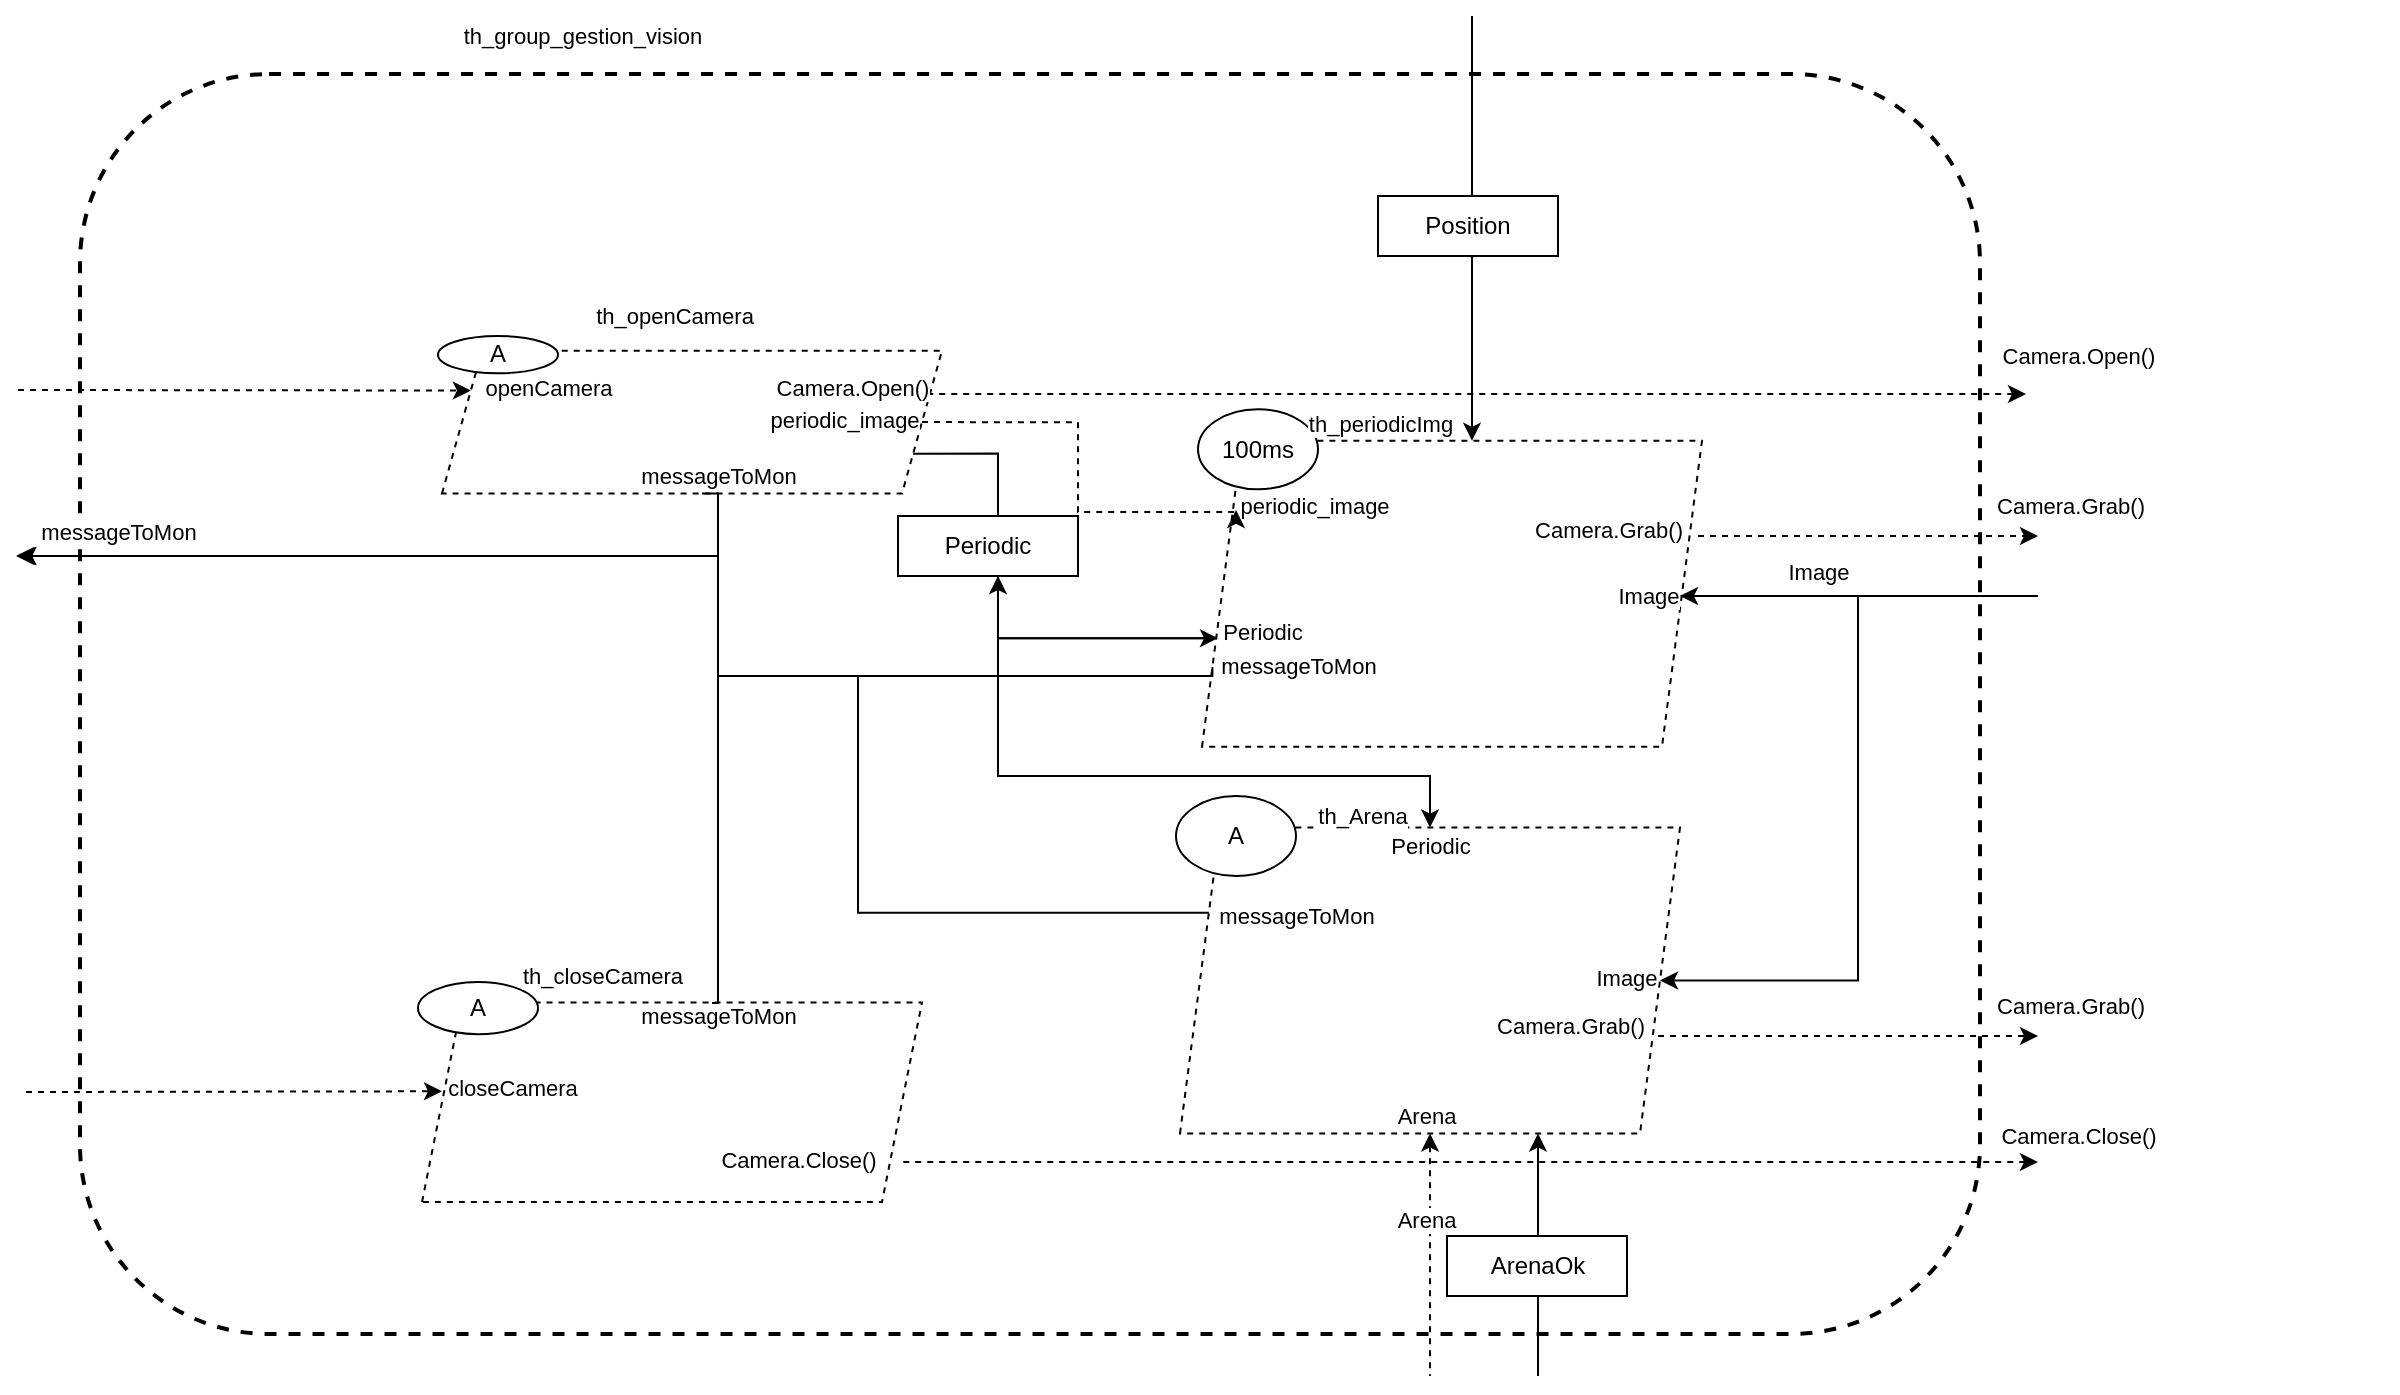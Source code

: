 <mxfile version="16.6.1" type="github">
  <diagram id="WlLERivJvHOrQGwCGo-z" name="Page-1">
    <mxGraphModel dx="1422" dy="772" grid="1" gridSize="10" guides="1" tooltips="1" connect="1" arrows="1" fold="1" page="1" pageScale="1" pageWidth="827" pageHeight="1169" math="0" shadow="0">
      <root>
        <mxCell id="0" />
        <mxCell id="1" parent="0" />
        <mxCell id="-C2Bd3RJ06ezDWMRbkp3-63" value="" style="rounded=1;whiteSpace=wrap;html=1;dashed=1;strokeWidth=2;fillColor=none;" parent="1" vertex="1">
          <mxGeometry x="441" y="289" width="950" height="630" as="geometry" />
        </mxCell>
        <mxCell id="-C2Bd3RJ06ezDWMRbkp3-73" value="" style="group" parent="1" vertex="1" connectable="0">
          <mxGeometry x="620" y="420" width="252" height="78.75" as="geometry" />
        </mxCell>
        <mxCell id="-C2Bd3RJ06ezDWMRbkp3-7" value="" style="shape=parallelogram;perimeter=parallelogramPerimeter;whiteSpace=wrap;html=1;fixedSize=1;dashed=1;" parent="-C2Bd3RJ06ezDWMRbkp3-73" vertex="1">
          <mxGeometry x="2" y="7.35" width="250" height="71.4" as="geometry" />
        </mxCell>
        <mxCell id="-C2Bd3RJ06ezDWMRbkp3-36" value="A" style="ellipse;whiteSpace=wrap;html=1;" parent="-C2Bd3RJ06ezDWMRbkp3-73" vertex="1">
          <mxGeometry width="60" height="18.667" as="geometry" />
        </mxCell>
        <mxCell id="-C2Bd3RJ06ezDWMRbkp3-29" value="openCamera" style="edgeLabel;html=1;align=center;verticalAlign=middle;resizable=0;points=[];" parent="-C2Bd3RJ06ezDWMRbkp3-73" vertex="1" connectable="0">
          <mxGeometry x="60.0" y="18.67" as="geometry">
            <mxPoint x="-5" y="7" as="offset" />
          </mxGeometry>
        </mxCell>
        <mxCell id="-C2Bd3RJ06ezDWMRbkp3-101" value="messageToMon" style="edgeLabel;html=1;align=center;verticalAlign=middle;resizable=0;points=[];" parent="-C2Bd3RJ06ezDWMRbkp3-73" vertex="1" connectable="0">
          <mxGeometry x="140" y="70.0" as="geometry" />
        </mxCell>
        <mxCell id="-C2Bd3RJ06ezDWMRbkp3-72" value="" style="group" parent="1" vertex="1" connectable="0">
          <mxGeometry x="989" y="650" width="360.997" height="168.75" as="geometry" />
        </mxCell>
        <mxCell id="-C2Bd3RJ06ezDWMRbkp3-68" value="" style="shape=parallelogram;perimeter=parallelogramPerimeter;whiteSpace=wrap;html=1;fixedSize=1;dashed=1;" parent="-C2Bd3RJ06ezDWMRbkp3-72" vertex="1">
          <mxGeometry x="2" y="15.75" width="250" height="153" as="geometry" />
        </mxCell>
        <mxCell id="-C2Bd3RJ06ezDWMRbkp3-69" value="A" style="ellipse;whiteSpace=wrap;html=1;" parent="-C2Bd3RJ06ezDWMRbkp3-72" vertex="1">
          <mxGeometry width="60" height="40" as="geometry" />
        </mxCell>
        <mxCell id="-C2Bd3RJ06ezDWMRbkp3-100" value="messageToMon" style="edgeLabel;html=1;align=center;verticalAlign=middle;resizable=0;points=[];" parent="-C2Bd3RJ06ezDWMRbkp3-72" vertex="1" connectable="0">
          <mxGeometry x="60" y="60.0" as="geometry" />
        </mxCell>
        <mxCell id="-C2Bd3RJ06ezDWMRbkp3-105" value="Camera.Grab()" style="edgeLabel;html=1;align=center;verticalAlign=middle;resizable=0;points=[];" parent="-C2Bd3RJ06ezDWMRbkp3-72" vertex="1" connectable="0">
          <mxGeometry x="360.997" y="160" as="geometry">
            <mxPoint x="-164" y="-45" as="offset" />
          </mxGeometry>
        </mxCell>
        <mxCell id="-C2Bd3RJ06ezDWMRbkp3-108" value="Periodic" style="edgeLabel;html=1;align=center;verticalAlign=middle;resizable=0;points=[];" parent="-C2Bd3RJ06ezDWMRbkp3-72" vertex="1" connectable="0">
          <mxGeometry x="290.997" y="70" as="geometry">
            <mxPoint x="-164" y="-45" as="offset" />
          </mxGeometry>
        </mxCell>
        <mxCell id="-C2Bd3RJ06ezDWMRbkp3-117" value="th_Arena" style="edgeLabel;html=1;align=center;verticalAlign=middle;resizable=0;points=[];" parent="-C2Bd3RJ06ezDWMRbkp3-72" vertex="1" connectable="0">
          <mxGeometry x="101.0" y="10" as="geometry">
            <mxPoint x="-8" as="offset" />
          </mxGeometry>
        </mxCell>
        <mxCell id="-C2Bd3RJ06ezDWMRbkp3-71" value="" style="group" parent="1" vertex="1" connectable="0">
          <mxGeometry x="1000" y="456.63" width="252" height="168.75" as="geometry" />
        </mxCell>
        <mxCell id="-C2Bd3RJ06ezDWMRbkp3-66" value="" style="shape=parallelogram;perimeter=parallelogramPerimeter;whiteSpace=wrap;html=1;fixedSize=1;dashed=1;" parent="-C2Bd3RJ06ezDWMRbkp3-71" vertex="1">
          <mxGeometry x="2" y="15.75" width="250" height="153" as="geometry" />
        </mxCell>
        <mxCell id="-C2Bd3RJ06ezDWMRbkp3-67" value="100ms" style="ellipse;whiteSpace=wrap;html=1;" parent="-C2Bd3RJ06ezDWMRbkp3-71" vertex="1">
          <mxGeometry width="60" height="40" as="geometry" />
        </mxCell>
        <mxCell id="-C2Bd3RJ06ezDWMRbkp3-86" value="periodic_image" style="edgeLabel;html=1;align=center;verticalAlign=middle;resizable=0;points=[];" parent="-C2Bd3RJ06ezDWMRbkp3-71" vertex="1" connectable="0">
          <mxGeometry x="57.999" y="48.368" as="geometry" />
        </mxCell>
        <mxCell id="-C2Bd3RJ06ezDWMRbkp3-39" value="Camera.Grab()" style="edgeLabel;html=1;align=center;verticalAlign=middle;resizable=0;points=[];" parent="-C2Bd3RJ06ezDWMRbkp3-71" vertex="1" connectable="0">
          <mxGeometry x="204.997" y="60.37" as="geometry" />
        </mxCell>
        <mxCell id="-C2Bd3RJ06ezDWMRbkp3-99" value="messageToMon" style="edgeLabel;html=1;align=center;verticalAlign=middle;resizable=0;points=[];" parent="-C2Bd3RJ06ezDWMRbkp3-71" vertex="1" connectable="0">
          <mxGeometry x="50" y="128.37" as="geometry" />
        </mxCell>
        <mxCell id="-C2Bd3RJ06ezDWMRbkp3-109" value="Periodic" style="edgeLabel;html=1;align=center;verticalAlign=middle;resizable=0;points=[];" parent="-C2Bd3RJ06ezDWMRbkp3-71" vertex="1" connectable="0">
          <mxGeometry x="195.997" y="156.37" as="geometry">
            <mxPoint x="-164" y="-45" as="offset" />
          </mxGeometry>
        </mxCell>
        <mxCell id="-C2Bd3RJ06ezDWMRbkp3-119" value="th_periodicImg" style="edgeLabel;html=1;align=center;verticalAlign=middle;resizable=0;points=[];" parent="-C2Bd3RJ06ezDWMRbkp3-71" vertex="1" connectable="0">
          <mxGeometry x="103.0" y="6.75" as="geometry">
            <mxPoint x="-12" as="offset" />
          </mxGeometry>
        </mxCell>
        <mxCell id="-C2Bd3RJ06ezDWMRbkp3-70" value="" style="group" parent="1" vertex="1" connectable="0">
          <mxGeometry x="610" y="560" width="252" height="200.0" as="geometry" />
        </mxCell>
        <mxCell id="-C2Bd3RJ06ezDWMRbkp3-64" value="" style="shape=parallelogram;perimeter=parallelogramPerimeter;whiteSpace=wrap;html=1;fixedSize=1;dashed=1;" parent="-C2Bd3RJ06ezDWMRbkp3-70" vertex="1">
          <mxGeometry x="2" y="193.267" width="250" height="99.733" as="geometry" />
        </mxCell>
        <mxCell id="-C2Bd3RJ06ezDWMRbkp3-65" value="A" style="ellipse;whiteSpace=wrap;html=1;" parent="-C2Bd3RJ06ezDWMRbkp3-70" vertex="1">
          <mxGeometry y="183" width="60" height="26.074" as="geometry" />
        </mxCell>
        <mxCell id="-C2Bd3RJ06ezDWMRbkp3-58" value="closeCamera" style="edgeLabel;html=1;align=center;verticalAlign=middle;resizable=0;points=[];" parent="-C2Bd3RJ06ezDWMRbkp3-70" vertex="1" connectable="0">
          <mxGeometry x="52.0" y="228.63" as="geometry">
            <mxPoint x="-5" y="7" as="offset" />
          </mxGeometry>
        </mxCell>
        <mxCell id="-C2Bd3RJ06ezDWMRbkp3-18" style="rounded=0;orthogonalLoop=1;jettySize=auto;html=1;startArrow=classic;startFill=1;endArrow=none;endFill=0;strokeColor=#000000;strokeWidth=1;dashed=1;" parent="-C2Bd3RJ06ezDWMRbkp3-70" edge="1">
          <mxGeometry relative="1" as="geometry">
            <mxPoint x="240" y="273" as="targetPoint" />
            <mxPoint x="810" y="273" as="sourcePoint" />
          </mxGeometry>
        </mxCell>
        <mxCell id="-C2Bd3RJ06ezDWMRbkp3-19" value="Camera.Close()" style="edgeLabel;html=1;align=center;verticalAlign=middle;resizable=0;points=[];" parent="-C2Bd3RJ06ezDWMRbkp3-18" vertex="1" connectable="0">
          <mxGeometry x="0.569" y="-4" relative="1" as="geometry">
            <mxPoint x="-173" y="3" as="offset" />
          </mxGeometry>
        </mxCell>
        <mxCell id="-C2Bd3RJ06ezDWMRbkp3-102" value="messageToMon" style="edgeLabel;html=1;align=center;verticalAlign=middle;resizable=0;points=[];" parent="-C2Bd3RJ06ezDWMRbkp3-70" vertex="1" connectable="0">
          <mxGeometry x="150" y="200.0" as="geometry" />
        </mxCell>
        <mxCell id="-C2Bd3RJ06ezDWMRbkp3-116" value="th_closeCamera" style="edgeLabel;html=1;align=center;verticalAlign=middle;resizable=0;points=[];" parent="-C2Bd3RJ06ezDWMRbkp3-70" vertex="1" connectable="0">
          <mxGeometry x="100.0" y="180" as="geometry">
            <mxPoint x="-8" as="offset" />
          </mxGeometry>
        </mxCell>
        <mxCell id="-C2Bd3RJ06ezDWMRbkp3-2" style="edgeStyle=orthogonalEdgeStyle;rounded=0;orthogonalLoop=1;jettySize=auto;html=1;strokeColor=default;dashed=1;" parent="1" edge="1">
          <mxGeometry relative="1" as="geometry">
            <mxPoint x="1420" y="520" as="targetPoint" />
            <Array as="points">
              <mxPoint x="1290.67" y="520" />
              <mxPoint x="1290.67" y="520" />
            </Array>
            <mxPoint x="1249.996" y="520" as="sourcePoint" />
          </mxGeometry>
        </mxCell>
        <mxCell id="-C2Bd3RJ06ezDWMRbkp3-16" style="rounded=0;orthogonalLoop=1;jettySize=auto;html=1;startArrow=classic;startFill=1;endArrow=none;endFill=0;strokeColor=#000000;strokeWidth=1;dashed=1;" parent="1" edge="1">
          <mxGeometry relative="1" as="geometry">
            <mxPoint x="864" y="449" as="targetPoint" />
            <mxPoint x="1414" y="449" as="sourcePoint" />
          </mxGeometry>
        </mxCell>
        <mxCell id="-C2Bd3RJ06ezDWMRbkp3-17" value="Camera.Open()" style="edgeLabel;html=1;align=center;verticalAlign=middle;resizable=0;points=[];" parent="-C2Bd3RJ06ezDWMRbkp3-16" vertex="1" connectable="0">
          <mxGeometry x="0.569" y="-4" relative="1" as="geometry">
            <mxPoint x="-156" y="1" as="offset" />
          </mxGeometry>
        </mxCell>
        <mxCell id="-C2Bd3RJ06ezDWMRbkp3-21" style="rounded=0;orthogonalLoop=1;jettySize=auto;html=1;entryX=0;entryY=0.25;entryDx=0;entryDy=0;dashed=1;strokeColor=default;" parent="1" target="-C2Bd3RJ06ezDWMRbkp3-7" edge="1">
          <mxGeometry relative="1" as="geometry">
            <mxPoint x="410" y="447" as="sourcePoint" />
          </mxGeometry>
        </mxCell>
        <mxCell id="-C2Bd3RJ06ezDWMRbkp3-26" value="th_group_gestion_vision" style="edgeLabel;html=1;align=center;verticalAlign=middle;resizable=0;points=[];" parent="1" vertex="1" connectable="0">
          <mxGeometry x="700.0" y="270" as="geometry">
            <mxPoint x="-8" as="offset" />
          </mxGeometry>
        </mxCell>
        <mxCell id="-C2Bd3RJ06ezDWMRbkp3-40" value="Camera.Grab()" style="edgeLabel;html=1;align=center;verticalAlign=middle;resizable=0;points=[];" parent="1" vertex="1" connectable="0">
          <mxGeometry x="1599.997" y="550" as="geometry">
            <mxPoint x="-164" y="-45" as="offset" />
          </mxGeometry>
        </mxCell>
        <mxCell id="-C2Bd3RJ06ezDWMRbkp3-47" style="edgeStyle=orthogonalEdgeStyle;rounded=0;orthogonalLoop=1;jettySize=auto;html=1;strokeColor=default;strokeWidth=1;startArrow=classic;startFill=1;endArrow=none;endFill=0;" parent="1" edge="1">
          <mxGeometry relative="1" as="geometry">
            <mxPoint x="1420" y="550" as="targetPoint" />
            <Array as="points">
              <mxPoint x="1370" y="550" />
            </Array>
            <mxPoint x="1241" y="550" as="sourcePoint" />
          </mxGeometry>
        </mxCell>
        <mxCell id="-C2Bd3RJ06ezDWMRbkp3-48" value="Image" style="edgeLabel;html=1;align=center;verticalAlign=middle;resizable=0;points=[];" parent="-C2Bd3RJ06ezDWMRbkp3-47" vertex="1" connectable="0">
          <mxGeometry x="-0.33" y="-1" relative="1" as="geometry">
            <mxPoint x="9" y="-13" as="offset" />
          </mxGeometry>
        </mxCell>
        <mxCell id="-C2Bd3RJ06ezDWMRbkp3-51" value="Image" style="edgeLabel;html=1;align=center;verticalAlign=middle;resizable=0;points=[];" parent="-C2Bd3RJ06ezDWMRbkp3-47" vertex="1" connectable="0">
          <mxGeometry x="-0.673" y="-2" relative="1" as="geometry">
            <mxPoint x="-46" y="-2" as="offset" />
          </mxGeometry>
        </mxCell>
        <mxCell id="-C2Bd3RJ06ezDWMRbkp3-57" style="rounded=0;orthogonalLoop=1;jettySize=auto;html=1;dashed=1;strokeColor=default;entryX=0.04;entryY=0.445;entryDx=0;entryDy=0;entryPerimeter=0;" parent="1" target="-C2Bd3RJ06ezDWMRbkp3-64" edge="1">
          <mxGeometry relative="1" as="geometry">
            <mxPoint x="414" y="798" as="sourcePoint" />
            <mxPoint x="624" y="826.88" as="targetPoint" />
            <Array as="points" />
          </mxGeometry>
        </mxCell>
        <mxCell id="-C2Bd3RJ06ezDWMRbkp3-77" style="rounded=0;orthogonalLoop=1;jettySize=auto;html=1;startArrow=none;startFill=0;endArrow=classic;endFill=1;strokeColor=#000000;strokeWidth=1;exitX=0.58;exitY=0.002;exitDx=0;exitDy=0;edgeStyle=orthogonalEdgeStyle;exitPerimeter=0;" parent="1" source="-C2Bd3RJ06ezDWMRbkp3-64" edge="1">
          <mxGeometry relative="1" as="geometry">
            <mxPoint x="410" y="530" as="targetPoint" />
            <mxPoint x="720" y="728.749" as="sourcePoint" />
            <Array as="points">
              <mxPoint x="760" y="754" />
              <mxPoint x="760" y="530" />
            </Array>
          </mxGeometry>
        </mxCell>
        <mxCell id="-C2Bd3RJ06ezDWMRbkp3-78" value="messageToMon" style="edgeLabel;html=1;align=center;verticalAlign=middle;resizable=0;points=[];" parent="-C2Bd3RJ06ezDWMRbkp3-77" vertex="1" connectable="0">
          <mxGeometry x="-0.382" relative="1" as="geometry">
            <mxPoint x="-300" y="-61" as="offset" />
          </mxGeometry>
        </mxCell>
        <mxCell id="-C2Bd3RJ06ezDWMRbkp3-79" style="edgeStyle=orthogonalEdgeStyle;rounded=0;orthogonalLoop=1;jettySize=auto;html=1;exitX=0.52;exitY=1;exitDx=0;exitDy=0;startArrow=none;startFill=0;endArrow=classic;endFill=1;exitPerimeter=0;" parent="1" source="-C2Bd3RJ06ezDWMRbkp3-7" edge="1">
          <mxGeometry relative="1" as="geometry">
            <mxPoint x="410" y="530" as="targetPoint" />
            <Array as="points">
              <mxPoint x="760" y="530" />
            </Array>
          </mxGeometry>
        </mxCell>
        <mxCell id="-C2Bd3RJ06ezDWMRbkp3-80" style="edgeStyle=orthogonalEdgeStyle;rounded=0;orthogonalLoop=1;jettySize=auto;html=1;exitX=1;exitY=0.5;exitDx=0;exitDy=0;entryX=0.068;entryY=0.226;entryDx=0;entryDy=0;startArrow=none;startFill=0;endArrow=classic;endFill=1;dashed=1;entryPerimeter=0;" parent="1" source="-C2Bd3RJ06ezDWMRbkp3-7" target="-C2Bd3RJ06ezDWMRbkp3-66" edge="1">
          <mxGeometry relative="1" as="geometry">
            <Array as="points">
              <mxPoint x="940" y="463" />
              <mxPoint x="940" y="508" />
            </Array>
          </mxGeometry>
        </mxCell>
        <mxCell id="-C2Bd3RJ06ezDWMRbkp3-84" value="periodic_image" style="edgeLabel;html=1;align=center;verticalAlign=middle;resizable=0;points=[];" parent="-C2Bd3RJ06ezDWMRbkp3-80" vertex="1" connectable="0">
          <mxGeometry x="-0.406" y="-1" relative="1" as="geometry">
            <mxPoint x="-100" y="-2" as="offset" />
          </mxGeometry>
        </mxCell>
        <mxCell id="-C2Bd3RJ06ezDWMRbkp3-81" style="edgeStyle=orthogonalEdgeStyle;rounded=0;orthogonalLoop=1;jettySize=auto;html=1;exitX=1;exitY=0.75;exitDx=0;exitDy=0;startArrow=none;startFill=0;endArrow=classic;endFill=1;entryX=0.032;entryY=0.645;entryDx=0;entryDy=0;entryPerimeter=0;" parent="1" source="-C2Bd3RJ06ezDWMRbkp3-7" target="-C2Bd3RJ06ezDWMRbkp3-66" edge="1">
          <mxGeometry relative="1" as="geometry">
            <mxPoint x="992" y="550" as="targetPoint" />
            <Array as="points">
              <mxPoint x="900" y="479" />
              <mxPoint x="900" y="571" />
            </Array>
          </mxGeometry>
        </mxCell>
        <mxCell id="-C2Bd3RJ06ezDWMRbkp3-106" style="edgeStyle=orthogonalEdgeStyle;rounded=0;orthogonalLoop=1;jettySize=auto;html=1;exitX=0.5;exitY=1;exitDx=0;exitDy=0;entryX=0.5;entryY=0;entryDx=0;entryDy=0;startArrow=none;startFill=0;endArrow=classic;endFill=1;" parent="1" source="-C2Bd3RJ06ezDWMRbkp3-82" target="-C2Bd3RJ06ezDWMRbkp3-68" edge="1">
          <mxGeometry relative="1" as="geometry">
            <Array as="points">
              <mxPoint x="900" y="540" />
              <mxPoint x="900" y="640" />
              <mxPoint x="1116" y="640" />
            </Array>
          </mxGeometry>
        </mxCell>
        <mxCell id="-C2Bd3RJ06ezDWMRbkp3-82" value="Periodic" style="rounded=0;whiteSpace=wrap;html=1;" parent="1" vertex="1">
          <mxGeometry x="850" y="510" width="90" height="30" as="geometry" />
        </mxCell>
        <mxCell id="-C2Bd3RJ06ezDWMRbkp3-88" value="Camera.Open()" style="edgeLabel;html=1;align=center;verticalAlign=middle;resizable=0;points=[];" parent="1" vertex="1" connectable="0">
          <mxGeometry x="1439.999" y="429.998" as="geometry" />
        </mxCell>
        <mxCell id="-C2Bd3RJ06ezDWMRbkp3-90" value="Camera.Close()" style="edgeLabel;html=1;align=center;verticalAlign=middle;resizable=0;points=[];" parent="1" vertex="1" connectable="0">
          <mxGeometry x="1440" y="820" as="geometry" />
        </mxCell>
        <mxCell id="-C2Bd3RJ06ezDWMRbkp3-91" style="edgeStyle=orthogonalEdgeStyle;rounded=0;orthogonalLoop=1;jettySize=auto;html=1;startArrow=none;startFill=0;endArrow=classic;endFill=1;entryX=0.5;entryY=0;entryDx=0;entryDy=0;" parent="1" edge="1">
          <mxGeometry relative="1" as="geometry">
            <mxPoint x="1137" y="260" as="sourcePoint" />
            <mxPoint x="1137" y="472.38" as="targetPoint" />
            <Array as="points">
              <mxPoint x="1137" y="360" />
              <mxPoint x="1137" y="360" />
            </Array>
          </mxGeometry>
        </mxCell>
        <mxCell id="-C2Bd3RJ06ezDWMRbkp3-92" value="Position" style="rounded=0;whiteSpace=wrap;html=1;" parent="1" vertex="1">
          <mxGeometry x="1090" y="350" width="90" height="30" as="geometry" />
        </mxCell>
        <mxCell id="-C2Bd3RJ06ezDWMRbkp3-94" style="edgeStyle=orthogonalEdgeStyle;rounded=0;orthogonalLoop=1;jettySize=auto;html=1;strokeColor=default;strokeWidth=1;startArrow=classic;startFill=1;endArrow=none;endFill=0;exitX=1;exitY=0.5;exitDx=0;exitDy=0;" parent="1" source="-C2Bd3RJ06ezDWMRbkp3-68" edge="1">
          <mxGeometry relative="1" as="geometry">
            <mxPoint x="1350" y="550" as="targetPoint" />
            <Array as="points">
              <mxPoint x="1330" y="742" />
              <mxPoint x="1330" y="550" />
            </Array>
            <mxPoint x="1251" y="560" as="sourcePoint" />
          </mxGeometry>
        </mxCell>
        <mxCell id="-C2Bd3RJ06ezDWMRbkp3-96" value="Image" style="edgeLabel;html=1;align=center;verticalAlign=middle;resizable=0;points=[];" parent="-C2Bd3RJ06ezDWMRbkp3-94" vertex="1" connectable="0">
          <mxGeometry x="-0.673" y="-2" relative="1" as="geometry">
            <mxPoint x="-68" y="-4" as="offset" />
          </mxGeometry>
        </mxCell>
        <mxCell id="-C2Bd3RJ06ezDWMRbkp3-97" style="edgeStyle=orthogonalEdgeStyle;rounded=0;orthogonalLoop=1;jettySize=auto;html=1;exitX=0;exitY=0.75;exitDx=0;exitDy=0;startArrow=none;startFill=0;endArrow=classic;endFill=1;" parent="1" source="-C2Bd3RJ06ezDWMRbkp3-66" edge="1">
          <mxGeometry relative="1" as="geometry">
            <mxPoint x="409" y="530" as="targetPoint" />
            <mxPoint x="952" y="599.38" as="sourcePoint" />
            <Array as="points">
              <mxPoint x="1007" y="590" />
              <mxPoint x="760" y="590" />
              <mxPoint x="760" y="530" />
            </Array>
          </mxGeometry>
        </mxCell>
        <mxCell id="-C2Bd3RJ06ezDWMRbkp3-98" style="edgeStyle=orthogonalEdgeStyle;rounded=0;orthogonalLoop=1;jettySize=auto;html=1;startArrow=none;startFill=0;endArrow=classic;endFill=1;exitX=0;exitY=0.25;exitDx=0;exitDy=0;" parent="1" source="-C2Bd3RJ06ezDWMRbkp3-68" edge="1">
          <mxGeometry relative="1" as="geometry">
            <mxPoint x="410" y="530" as="targetPoint" />
            <mxPoint x="772" y="518.75" as="sourcePoint" />
            <Array as="points">
              <mxPoint x="830" y="708" />
              <mxPoint x="830" y="590" />
              <mxPoint x="760" y="590" />
              <mxPoint x="760" y="530" />
            </Array>
          </mxGeometry>
        </mxCell>
        <mxCell id="-C2Bd3RJ06ezDWMRbkp3-103" style="edgeStyle=orthogonalEdgeStyle;rounded=0;orthogonalLoop=1;jettySize=auto;html=1;strokeColor=default;dashed=1;" parent="1" edge="1">
          <mxGeometry relative="1" as="geometry">
            <mxPoint x="1420" y="770" as="targetPoint" />
            <Array as="points">
              <mxPoint x="1270.67" y="770" />
              <mxPoint x="1270.67" y="770" />
            </Array>
            <mxPoint x="1229.996" y="770" as="sourcePoint" />
          </mxGeometry>
        </mxCell>
        <mxCell id="-C2Bd3RJ06ezDWMRbkp3-104" value="Camera.Grab()" style="edgeLabel;html=1;align=center;verticalAlign=middle;resizable=0;points=[];" parent="1" vertex="1" connectable="0">
          <mxGeometry x="1599.997" y="800" as="geometry">
            <mxPoint x="-164" y="-45" as="offset" />
          </mxGeometry>
        </mxCell>
        <mxCell id="-C2Bd3RJ06ezDWMRbkp3-110" style="edgeStyle=orthogonalEdgeStyle;rounded=0;orthogonalLoop=1;jettySize=auto;html=1;exitX=0.024;exitY=0.645;exitDx=0;exitDy=0;startArrow=none;startFill=0;endArrow=classic;endFill=1;exitPerimeter=0;" parent="1" source="-C2Bd3RJ06ezDWMRbkp3-66" edge="1">
          <mxGeometry relative="1" as="geometry">
            <mxPoint x="900" y="540" as="targetPoint" />
            <Array as="points">
              <mxPoint x="900" y="571" />
            </Array>
          </mxGeometry>
        </mxCell>
        <mxCell id="-C2Bd3RJ06ezDWMRbkp3-111" style="edgeStyle=orthogonalEdgeStyle;rounded=0;orthogonalLoop=1;jettySize=auto;html=1;exitX=0.5;exitY=1;exitDx=0;exitDy=0;startArrow=classic;startFill=1;endArrow=none;endFill=0;dashed=1;" parent="1" source="-C2Bd3RJ06ezDWMRbkp3-68" edge="1">
          <mxGeometry relative="1" as="geometry">
            <mxPoint x="1116" y="940" as="targetPoint" />
          </mxGeometry>
        </mxCell>
        <mxCell id="-C2Bd3RJ06ezDWMRbkp3-113" value="Arena" style="edgeLabel;html=1;align=center;verticalAlign=middle;resizable=0;points=[];" parent="-C2Bd3RJ06ezDWMRbkp3-111" vertex="1" connectable="0">
          <mxGeometry x="-0.303" y="-2" relative="1" as="geometry">
            <mxPoint as="offset" />
          </mxGeometry>
        </mxCell>
        <mxCell id="-C2Bd3RJ06ezDWMRbkp3-112" style="edgeStyle=orthogonalEdgeStyle;rounded=0;orthogonalLoop=1;jettySize=auto;html=1;exitX=0.5;exitY=1;exitDx=0;exitDy=0;startArrow=classic;startFill=1;endArrow=none;endFill=0;" parent="1" edge="1">
          <mxGeometry relative="1" as="geometry">
            <mxPoint x="1170" y="940" as="targetPoint" />
            <mxPoint x="1170" y="818.75" as="sourcePoint" />
            <Array as="points">
              <mxPoint x="1170" y="870" />
              <mxPoint x="1170" y="870" />
            </Array>
          </mxGeometry>
        </mxCell>
        <mxCell id="-C2Bd3RJ06ezDWMRbkp3-114" value="ArenaOk" style="rounded=0;whiteSpace=wrap;html=1;" parent="1" vertex="1">
          <mxGeometry x="1124.5" y="870" width="90" height="30" as="geometry" />
        </mxCell>
        <mxCell id="-C2Bd3RJ06ezDWMRbkp3-115" value="th_openCamera" style="edgeLabel;html=1;align=center;verticalAlign=middle;resizable=0;points=[];" parent="1" vertex="1" connectable="0">
          <mxGeometry x="746.0" y="410" as="geometry">
            <mxPoint x="-8" as="offset" />
          </mxGeometry>
        </mxCell>
        <mxCell id="-C2Bd3RJ06ezDWMRbkp3-120" value="Arena" style="edgeLabel;html=1;align=center;verticalAlign=middle;resizable=0;points=[];" parent="1" vertex="1" connectable="0">
          <mxGeometry x="1114" y="809.75" as="geometry" />
        </mxCell>
      </root>
    </mxGraphModel>
  </diagram>
</mxfile>

